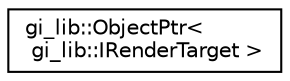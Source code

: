 digraph "Graphical Class Hierarchy"
{
  edge [fontname="Helvetica",fontsize="10",labelfontname="Helvetica",labelfontsize="10"];
  node [fontname="Helvetica",fontsize="10",shape=record];
  rankdir="LR";
  Node1 [label="gi_lib::ObjectPtr\<\l gi_lib::IRenderTarget \>",height=0.2,width=0.4,color="black", fillcolor="white", style="filled",URL="$classgi__lib_1_1_object_ptr.html"];
}
